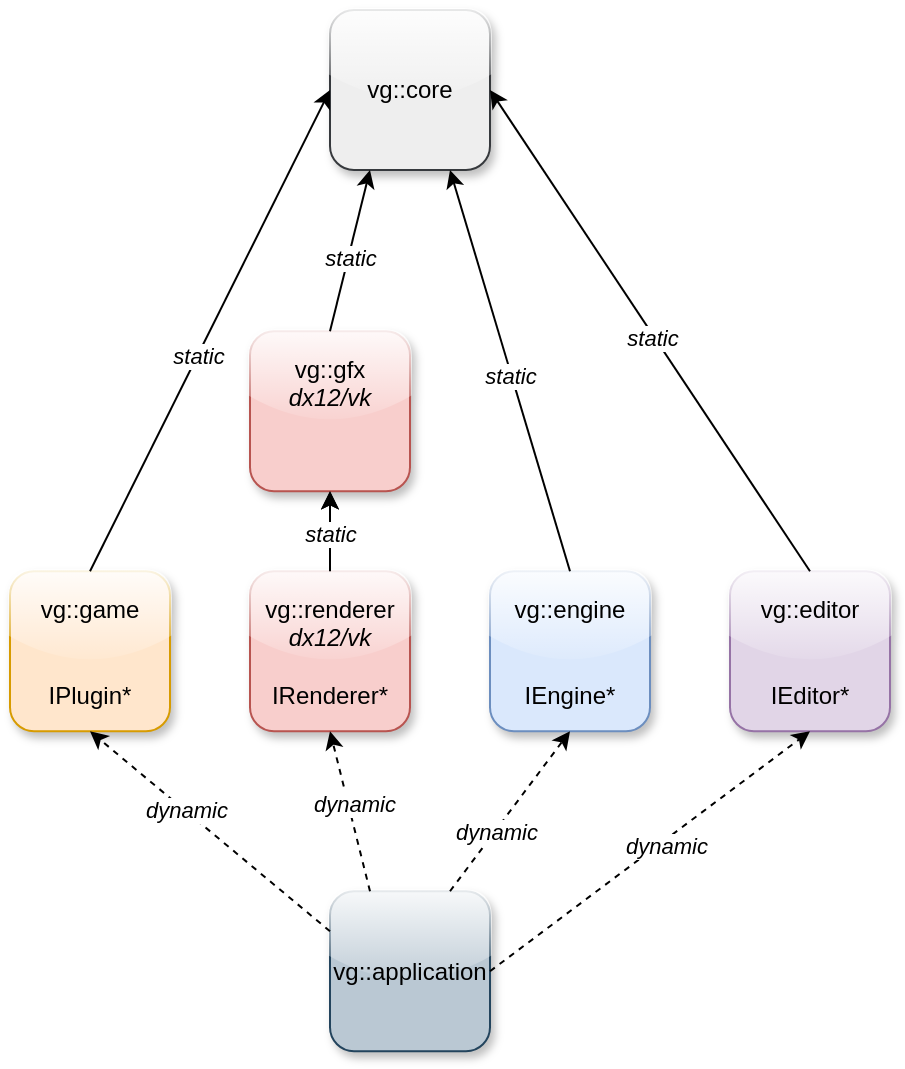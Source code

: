 <mxfile version="21.6.6" type="device">
  <diagram name="Page-1" id="C2fvNBeF9b_SjYD7vvZI">
    <mxGraphModel dx="1434" dy="758" grid="1" gridSize="10" guides="1" tooltips="1" connect="1" arrows="1" fold="1" page="1" pageScale="1" pageWidth="827" pageHeight="1169" math="0" shadow="0">
      <root>
        <mxCell id="0" />
        <mxCell id="1" parent="0" />
        <mxCell id="H8w9ZXxn60HzF5_04Ft8-1" value="vg::core" style="rounded=1;whiteSpace=wrap;html=1;fillColor=#eeeeee;strokeColor=#36393d;glass=1;shadow=1;" parent="1" vertex="1">
          <mxGeometry x="200" y="40" width="80" height="80" as="geometry" />
        </mxCell>
        <mxCell id="H8w9ZXxn60HzF5_04Ft8-2" value="vg::engine&lt;br&gt;&lt;br&gt;&lt;br&gt;IEngine*" style="rounded=1;whiteSpace=wrap;html=1;fillColor=#dae8fc;strokeColor=#6c8ebf;glass=1;shadow=1;" parent="1" vertex="1">
          <mxGeometry x="280" y="320.63" width="80" height="80" as="geometry" />
        </mxCell>
        <mxCell id="H8w9ZXxn60HzF5_04Ft8-3" value="vg::gfx&lt;br&gt;&lt;i&gt;dx12/vk&lt;br&gt;&lt;br&gt;&lt;br&gt;&lt;/i&gt;" style="rounded=1;whiteSpace=wrap;html=1;fillColor=#f8cecc;strokeColor=#b85450;glass=1;shadow=1;" parent="1" vertex="1">
          <mxGeometry x="160" y="200.63" width="80" height="80" as="geometry" />
        </mxCell>
        <mxCell id="H8w9ZXxn60HzF5_04Ft8-15" value="" style="edgeStyle=orthogonalEdgeStyle;rounded=0;orthogonalLoop=1;jettySize=auto;html=1;" parent="1" source="H8w9ZXxn60HzF5_04Ft8-4" target="H8w9ZXxn60HzF5_04Ft8-3" edge="1">
          <mxGeometry relative="1" as="geometry" />
        </mxCell>
        <mxCell id="H8w9ZXxn60HzF5_04Ft8-4" value="vg::renderer&lt;br&gt;&lt;i&gt;dx12/vk&lt;/i&gt;&lt;br&gt;&lt;br&gt;IRenderer*" style="rounded=1;whiteSpace=wrap;html=1;fillColor=#f8cecc;strokeColor=#b85450;glass=1;shadow=1;" parent="1" vertex="1">
          <mxGeometry x="160" y="320.63" width="80" height="80" as="geometry" />
        </mxCell>
        <mxCell id="H8w9ZXxn60HzF5_04Ft8-5" value="vg::game&lt;br&gt;&lt;br&gt;&lt;br&gt;IPlugin*" style="rounded=1;whiteSpace=wrap;html=1;fillColor=#ffe6cc;strokeColor=#d79b00;glass=1;shadow=1;" parent="1" vertex="1">
          <mxGeometry x="40" y="320.63" width="80" height="80" as="geometry" />
        </mxCell>
        <mxCell id="H8w9ZXxn60HzF5_04Ft8-11" value="" style="endArrow=classic;html=1;rounded=0;entryX=0.25;entryY=1;entryDx=0;entryDy=0;exitX=0.5;exitY=0;exitDx=0;exitDy=0;" parent="1" source="H8w9ZXxn60HzF5_04Ft8-3" target="H8w9ZXxn60HzF5_04Ft8-1" edge="1">
          <mxGeometry width="50" height="50" relative="1" as="geometry">
            <mxPoint x="310" y="420" as="sourcePoint" />
            <mxPoint x="360" y="370" as="targetPoint" />
          </mxGeometry>
        </mxCell>
        <mxCell id="H8w9ZXxn60HzF5_04Ft8-26" value="&lt;i&gt;static&lt;/i&gt;" style="edgeLabel;html=1;align=center;verticalAlign=middle;resizable=0;points=[];" parent="H8w9ZXxn60HzF5_04Ft8-11" vertex="1" connectable="0">
          <mxGeometry x="-0.075" relative="1" as="geometry">
            <mxPoint as="offset" />
          </mxGeometry>
        </mxCell>
        <mxCell id="H8w9ZXxn60HzF5_04Ft8-12" value="" style="endArrow=classic;html=1;rounded=0;entryX=0.75;entryY=1;entryDx=0;entryDy=0;exitX=0.5;exitY=0;exitDx=0;exitDy=0;" parent="1" source="H8w9ZXxn60HzF5_04Ft8-2" target="H8w9ZXxn60HzF5_04Ft8-1" edge="1">
          <mxGeometry width="50" height="50" relative="1" as="geometry">
            <mxPoint x="310" y="460" as="sourcePoint" />
            <mxPoint x="160" y="160" as="targetPoint" />
          </mxGeometry>
        </mxCell>
        <mxCell id="H8w9ZXxn60HzF5_04Ft8-24" value="&lt;i&gt;static&lt;/i&gt;" style="edgeLabel;html=1;align=center;verticalAlign=middle;resizable=0;points=[];" parent="H8w9ZXxn60HzF5_04Ft8-12" vertex="1" connectable="0">
          <mxGeometry x="-0.025" y="1" relative="1" as="geometry">
            <mxPoint as="offset" />
          </mxGeometry>
        </mxCell>
        <mxCell id="H8w9ZXxn60HzF5_04Ft8-13" value="" style="endArrow=classic;html=1;rounded=0;entryX=0;entryY=0.5;entryDx=0;entryDy=0;exitX=0.5;exitY=0;exitDx=0;exitDy=0;" parent="1" source="H8w9ZXxn60HzF5_04Ft8-5" target="H8w9ZXxn60HzF5_04Ft8-1" edge="1">
          <mxGeometry width="50" height="50" relative="1" as="geometry">
            <mxPoint x="310" y="420" as="sourcePoint" />
            <mxPoint x="360" y="370" as="targetPoint" />
          </mxGeometry>
        </mxCell>
        <mxCell id="H8w9ZXxn60HzF5_04Ft8-25" value="&lt;i&gt;static&lt;/i&gt;" style="edgeLabel;html=1;align=center;verticalAlign=middle;resizable=0;points=[];" parent="H8w9ZXxn60HzF5_04Ft8-13" vertex="1" connectable="0">
          <mxGeometry x="-0.109" relative="1" as="geometry">
            <mxPoint as="offset" />
          </mxGeometry>
        </mxCell>
        <mxCell id="H8w9ZXxn60HzF5_04Ft8-14" value="" style="endArrow=classic;html=1;rounded=0;entryX=0.5;entryY=1;entryDx=0;entryDy=0;exitX=0.5;exitY=0;exitDx=0;exitDy=0;" parent="1" source="H8w9ZXxn60HzF5_04Ft8-4" target="H8w9ZXxn60HzF5_04Ft8-3" edge="1">
          <mxGeometry width="50" height="50" relative="1" as="geometry">
            <mxPoint x="280" y="290.63" as="sourcePoint" />
            <mxPoint x="360" y="450.63" as="targetPoint" />
          </mxGeometry>
        </mxCell>
        <mxCell id="H8w9ZXxn60HzF5_04Ft8-27" value="&lt;i&gt;static&lt;/i&gt;" style="edgeLabel;html=1;align=center;verticalAlign=middle;resizable=0;points=[];" parent="H8w9ZXxn60HzF5_04Ft8-14" vertex="1" connectable="0">
          <mxGeometry x="-0.05" relative="1" as="geometry">
            <mxPoint as="offset" />
          </mxGeometry>
        </mxCell>
        <mxCell id="H8w9ZXxn60HzF5_04Ft8-16" value="vg::application" style="rounded=1;whiteSpace=wrap;html=1;glass=1;shadow=1;fillColor=#bac8d3;strokeColor=#23445d;" parent="1" vertex="1">
          <mxGeometry x="200" y="480.63" width="80" height="80" as="geometry" />
        </mxCell>
        <mxCell id="H8w9ZXxn60HzF5_04Ft8-18" value="" style="endArrow=classic;dashed=1;html=1;rounded=0;entryX=0.5;entryY=1;entryDx=0;entryDy=0;exitX=0;exitY=0.25;exitDx=0;exitDy=0;shadow=0;endFill=1;" parent="1" source="H8w9ZXxn60HzF5_04Ft8-16" target="H8w9ZXxn60HzF5_04Ft8-5" edge="1">
          <mxGeometry width="50" height="50" relative="1" as="geometry">
            <mxPoint x="310" y="540.63" as="sourcePoint" />
            <mxPoint x="360" y="490.63" as="targetPoint" />
          </mxGeometry>
        </mxCell>
        <mxCell id="H8w9ZXxn60HzF5_04Ft8-21" value="&lt;i&gt;dynamic&lt;/i&gt;" style="edgeLabel;html=1;align=center;verticalAlign=middle;resizable=0;points=[];" parent="H8w9ZXxn60HzF5_04Ft8-18" vertex="1" connectable="0">
          <mxGeometry x="0.212" y="-1" relative="1" as="geometry">
            <mxPoint as="offset" />
          </mxGeometry>
        </mxCell>
        <mxCell id="H8w9ZXxn60HzF5_04Ft8-19" value="" style="endArrow=classic;dashed=1;html=1;rounded=0;entryX=0.5;entryY=1;entryDx=0;entryDy=0;exitX=0.75;exitY=0;exitDx=0;exitDy=0;shadow=0;endFill=1;" parent="1" source="H8w9ZXxn60HzF5_04Ft8-16" target="H8w9ZXxn60HzF5_04Ft8-2" edge="1">
          <mxGeometry width="50" height="50" relative="1" as="geometry">
            <mxPoint x="130" y="430.63" as="sourcePoint" />
            <mxPoint x="50" y="370.63" as="targetPoint" />
          </mxGeometry>
        </mxCell>
        <mxCell id="H8w9ZXxn60HzF5_04Ft8-22" value="&lt;i&gt;dynamic&lt;/i&gt;" style="edgeLabel;html=1;align=center;verticalAlign=middle;resizable=0;points=[];" parent="H8w9ZXxn60HzF5_04Ft8-19" vertex="1" connectable="0">
          <mxGeometry x="-0.25" relative="1" as="geometry">
            <mxPoint as="offset" />
          </mxGeometry>
        </mxCell>
        <mxCell id="H8w9ZXxn60HzF5_04Ft8-20" value="" style="endArrow=classic;dashed=1;html=1;rounded=0;entryX=0.5;entryY=1;entryDx=0;entryDy=0;exitX=0.25;exitY=0;exitDx=0;exitDy=0;shadow=0;endFill=1;" parent="1" source="H8w9ZXxn60HzF5_04Ft8-16" target="H8w9ZXxn60HzF5_04Ft8-4" edge="1">
          <mxGeometry width="50" height="50" relative="1" as="geometry">
            <mxPoint x="170" y="410.63" as="sourcePoint" />
            <mxPoint x="170" y="370.63" as="targetPoint" />
          </mxGeometry>
        </mxCell>
        <mxCell id="H8w9ZXxn60HzF5_04Ft8-23" value="&lt;i&gt;dynamic&lt;/i&gt;" style="edgeLabel;html=1;align=center;verticalAlign=middle;resizable=0;points=[];" parent="H8w9ZXxn60HzF5_04Ft8-20" vertex="1" connectable="0">
          <mxGeometry x="0.08" y="-3" relative="1" as="geometry">
            <mxPoint as="offset" />
          </mxGeometry>
        </mxCell>
        <mxCell id="H8w9ZXxn60HzF5_04Ft8-28" value="vg::editor&lt;br&gt;&lt;br&gt;&lt;br&gt;IEditor*" style="rounded=1;whiteSpace=wrap;html=1;fillColor=#e1d5e7;strokeColor=#9673a6;glass=1;shadow=1;" parent="1" vertex="1">
          <mxGeometry x="400" y="320.63" width="80" height="80" as="geometry" />
        </mxCell>
        <mxCell id="H8w9ZXxn60HzF5_04Ft8-29" value="" style="endArrow=classic;dashed=1;html=1;rounded=0;entryX=0.5;entryY=1;entryDx=0;entryDy=0;exitX=1;exitY=0.5;exitDx=0;exitDy=0;shadow=0;endFill=1;" parent="1" source="H8w9ZXxn60HzF5_04Ft8-16" target="H8w9ZXxn60HzF5_04Ft8-28" edge="1">
          <mxGeometry width="50" height="50" relative="1" as="geometry">
            <mxPoint x="210" y="470.63" as="sourcePoint" />
            <mxPoint x="290" y="410.63" as="targetPoint" />
          </mxGeometry>
        </mxCell>
        <mxCell id="H8w9ZXxn60HzF5_04Ft8-30" value="&lt;i&gt;dynamic&lt;/i&gt;" style="edgeLabel;html=1;align=center;verticalAlign=middle;resizable=0;points=[];" parent="H8w9ZXxn60HzF5_04Ft8-29" vertex="1" connectable="0">
          <mxGeometry x="0.08" y="-3" relative="1" as="geometry">
            <mxPoint as="offset" />
          </mxGeometry>
        </mxCell>
        <mxCell id="H8w9ZXxn60HzF5_04Ft8-31" value="" style="endArrow=classic;html=1;rounded=0;entryX=1;entryY=0.5;entryDx=0;entryDy=0;exitX=0.5;exitY=0;exitDx=0;exitDy=0;" parent="1" source="H8w9ZXxn60HzF5_04Ft8-28" target="H8w9ZXxn60HzF5_04Ft8-1" edge="1">
          <mxGeometry width="50" height="50" relative="1" as="geometry">
            <mxPoint x="170" y="290" as="sourcePoint" />
            <mxPoint x="250" y="130" as="targetPoint" />
          </mxGeometry>
        </mxCell>
        <mxCell id="H8w9ZXxn60HzF5_04Ft8-32" value="&lt;i&gt;static&lt;/i&gt;" style="edgeLabel;html=1;align=center;verticalAlign=middle;resizable=0;points=[];" parent="H8w9ZXxn60HzF5_04Ft8-31" vertex="1" connectable="0">
          <mxGeometry x="-0.025" y="1" relative="1" as="geometry">
            <mxPoint as="offset" />
          </mxGeometry>
        </mxCell>
      </root>
    </mxGraphModel>
  </diagram>
</mxfile>
